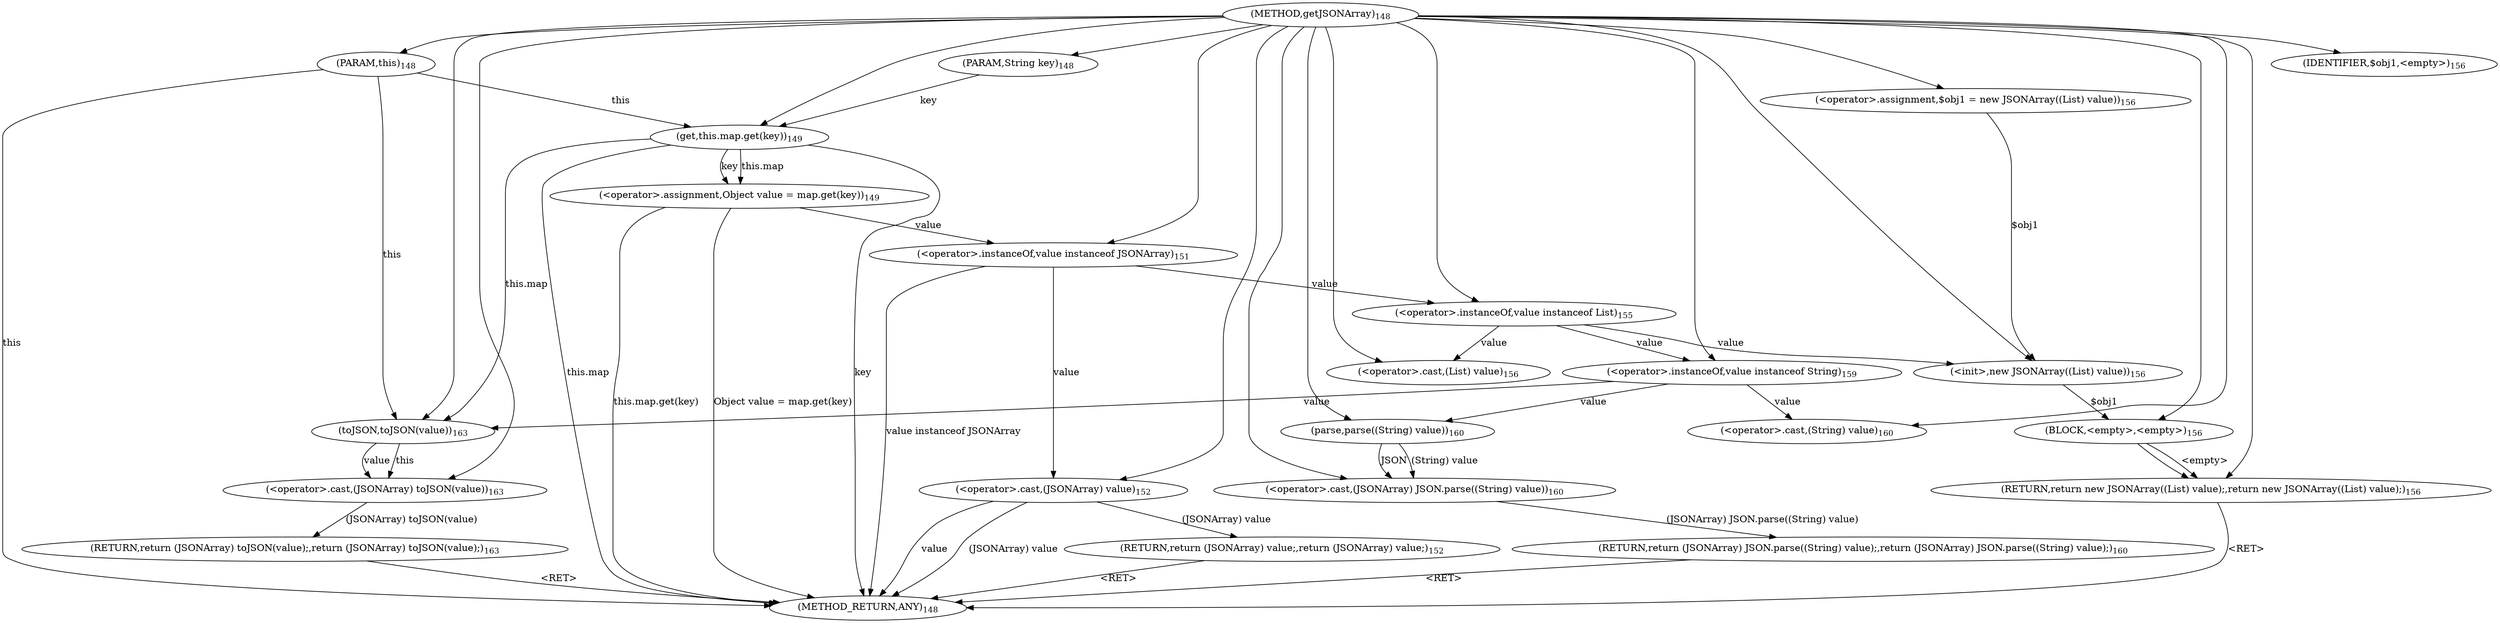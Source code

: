 digraph "getJSONArray" {  
"484" [label = <(METHOD,getJSONArray)<SUB>148</SUB>> ]
"541" [label = <(METHOD_RETURN,ANY)<SUB>148</SUB>> ]
"8" [label = <(PARAM,this)<SUB>148</SUB>> ]
"485" [label = <(PARAM,String key)<SUB>148</SUB>> ]
"488" [label = <(&lt;operator&gt;.assignment,Object value = map.get(key))<SUB>149</SUB>> ]
"534" [label = <(RETURN,return (JSONArray) toJSON(value);,return (JSONArray) toJSON(value);)<SUB>163</SUB>> ]
"488" [label = <(&lt;operator&gt;.assignment,Object value = map.get(key))<SUB>149</SUB>> ]
"488" [label = <(&lt;operator&gt;.assignment,Object value = map.get(key))<SUB>149</SUB>> ]
"496" [label = <(&lt;operator&gt;.instanceOf,value instanceof JSONArray)<SUB>151</SUB>> ]
"505" [label = <(&lt;operator&gt;.instanceOf,value instanceof List)<SUB>155</SUB>> ]
"522" [label = <(&lt;operator&gt;.instanceOf,value instanceof String)<SUB>159</SUB>> ]
"535" [label = <(&lt;operator&gt;.cast,(JSONArray) toJSON(value))<SUB>163</SUB>> ]
"490" [label = <(get,this.map.get(key))<SUB>149</SUB>> ]
"490" [label = <(get,this.map.get(key))<SUB>149</SUB>> ]
"496" [label = <(&lt;operator&gt;.instanceOf,value instanceof JSONArray)<SUB>151</SUB>> ]
"496" [label = <(&lt;operator&gt;.instanceOf,value instanceof JSONArray)<SUB>151</SUB>> ]
"500" [label = <(RETURN,return (JSONArray) value;,return (JSONArray) value;)<SUB>152</SUB>> ]
"505" [label = <(&lt;operator&gt;.instanceOf,value instanceof List)<SUB>155</SUB>> ]
"505" [label = <(&lt;operator&gt;.instanceOf,value instanceof List)<SUB>155</SUB>> ]
"509" [label = <(RETURN,return new JSONArray((List) value);,return new JSONArray((List) value);)<SUB>156</SUB>> ]
"522" [label = <(&lt;operator&gt;.instanceOf,value instanceof String)<SUB>159</SUB>> ]
"522" [label = <(&lt;operator&gt;.instanceOf,value instanceof String)<SUB>159</SUB>> ]
"526" [label = <(RETURN,return (JSONArray) JSON.parse((String) value);,return (JSONArray) JSON.parse((String) value);)<SUB>160</SUB>> ]
"535" [label = <(&lt;operator&gt;.cast,(JSONArray) toJSON(value))<SUB>163</SUB>> ]
"535" [label = <(&lt;operator&gt;.cast,(JSONArray) toJSON(value))<SUB>163</SUB>> ]
"501" [label = <(&lt;operator&gt;.cast,(JSONArray) value)<SUB>152</SUB>> ]
"510" [label = <(BLOCK,&lt;empty&gt;,&lt;empty&gt;)<SUB>156</SUB>> ]
"527" [label = <(&lt;operator&gt;.cast,(JSONArray) JSON.parse((String) value))<SUB>160</SUB>> ]
"537" [label = <(toJSON,toJSON(value))<SUB>163</SUB>> ]
"537" [label = <(toJSON,toJSON(value))<SUB>163</SUB>> ]
"501" [label = <(&lt;operator&gt;.cast,(JSONArray) value)<SUB>152</SUB>> ]
"501" [label = <(&lt;operator&gt;.cast,(JSONArray) value)<SUB>152</SUB>> ]
"512" [label = <(&lt;operator&gt;.assignment,$obj1 = new JSONArray((List) value))<SUB>156</SUB>> ]
"515" [label = <(&lt;init&gt;,new JSONArray((List) value))<SUB>156</SUB>> ]
"520" [label = <(IDENTIFIER,$obj1,&lt;empty&gt;)<SUB>156</SUB>> ]
"527" [label = <(&lt;operator&gt;.cast,(JSONArray) JSON.parse((String) value))<SUB>160</SUB>> ]
"527" [label = <(&lt;operator&gt;.cast,(JSONArray) JSON.parse((String) value))<SUB>160</SUB>> ]
"512" [label = <(&lt;operator&gt;.assignment,$obj1 = new JSONArray((List) value))<SUB>156</SUB>> ]
"512" [label = <(&lt;operator&gt;.assignment,$obj1 = new JSONArray((List) value))<SUB>156</SUB>> ]
"515" [label = <(&lt;init&gt;,new JSONArray((List) value))<SUB>156</SUB>> ]
"515" [label = <(&lt;init&gt;,new JSONArray((List) value))<SUB>156</SUB>> ]
"529" [label = <(parse,parse((String) value))<SUB>160</SUB>> ]
"529" [label = <(parse,parse((String) value))<SUB>160</SUB>> ]
"517" [label = <(&lt;operator&gt;.cast,(List) value)<SUB>156</SUB>> ]
"517" [label = <(&lt;operator&gt;.cast,(List) value)<SUB>156</SUB>> ]
"531" [label = <(&lt;operator&gt;.cast,(String) value)<SUB>160</SUB>> ]
"531" [label = <(&lt;operator&gt;.cast,(String) value)<SUB>160</SUB>> ]
  "534" -> "541"  [ label = "&lt;RET&gt;"] 
  "500" -> "541"  [ label = "&lt;RET&gt;"] 
  "526" -> "541"  [ label = "&lt;RET&gt;"] 
  "509" -> "541"  [ label = "&lt;RET&gt;"] 
  "8" -> "541"  [ label = "this"] 
  "490" -> "541"  [ label = "this.map"] 
  "490" -> "541"  [ label = "key"] 
  "488" -> "541"  [ label = "this.map.get(key)"] 
  "488" -> "541"  [ label = "Object value = map.get(key)"] 
  "496" -> "541"  [ label = "value instanceof JSONArray"] 
  "501" -> "541"  [ label = "value"] 
  "501" -> "541"  [ label = "(JSONArray) value"] 
  "484" -> "8" 
  "484" -> "485" 
  "490" -> "488"  [ label = "this.map"] 
  "490" -> "488"  [ label = "key"] 
  "535" -> "534"  [ label = "(JSONArray) toJSON(value)"] 
  "484" -> "535" 
  "537" -> "535"  [ label = "this"] 
  "537" -> "535"  [ label = "value"] 
  "8" -> "490"  [ label = "this"] 
  "485" -> "490"  [ label = "key"] 
  "484" -> "490" 
  "488" -> "496"  [ label = "value"] 
  "484" -> "496" 
  "501" -> "500"  [ label = "(JSONArray) value"] 
  "496" -> "505"  [ label = "value"] 
  "484" -> "505" 
  "510" -> "509" 
  "510" -> "509"  [ label = "&lt;empty&gt;"] 
  "484" -> "509" 
  "505" -> "522"  [ label = "value"] 
  "484" -> "522" 
  "527" -> "526"  [ label = "(JSONArray) JSON.parse((String) value)"] 
  "484" -> "501" 
  "496" -> "501"  [ label = "value"] 
  "515" -> "510"  [ label = "$obj1"] 
  "484" -> "510" 
  "484" -> "527" 
  "529" -> "527"  [ label = "JSON"] 
  "529" -> "527"  [ label = "(String) value"] 
  "8" -> "537"  [ label = "this"] 
  "490" -> "537"  [ label = "this.map"] 
  "484" -> "537" 
  "522" -> "537"  [ label = "value"] 
  "484" -> "512" 
  "484" -> "520" 
  "512" -> "515"  [ label = "$obj1"] 
  "484" -> "515" 
  "505" -> "515"  [ label = "value"] 
  "484" -> "529" 
  "522" -> "529"  [ label = "value"] 
  "484" -> "517" 
  "505" -> "517"  [ label = "value"] 
  "484" -> "531" 
  "522" -> "531"  [ label = "value"] 
}
